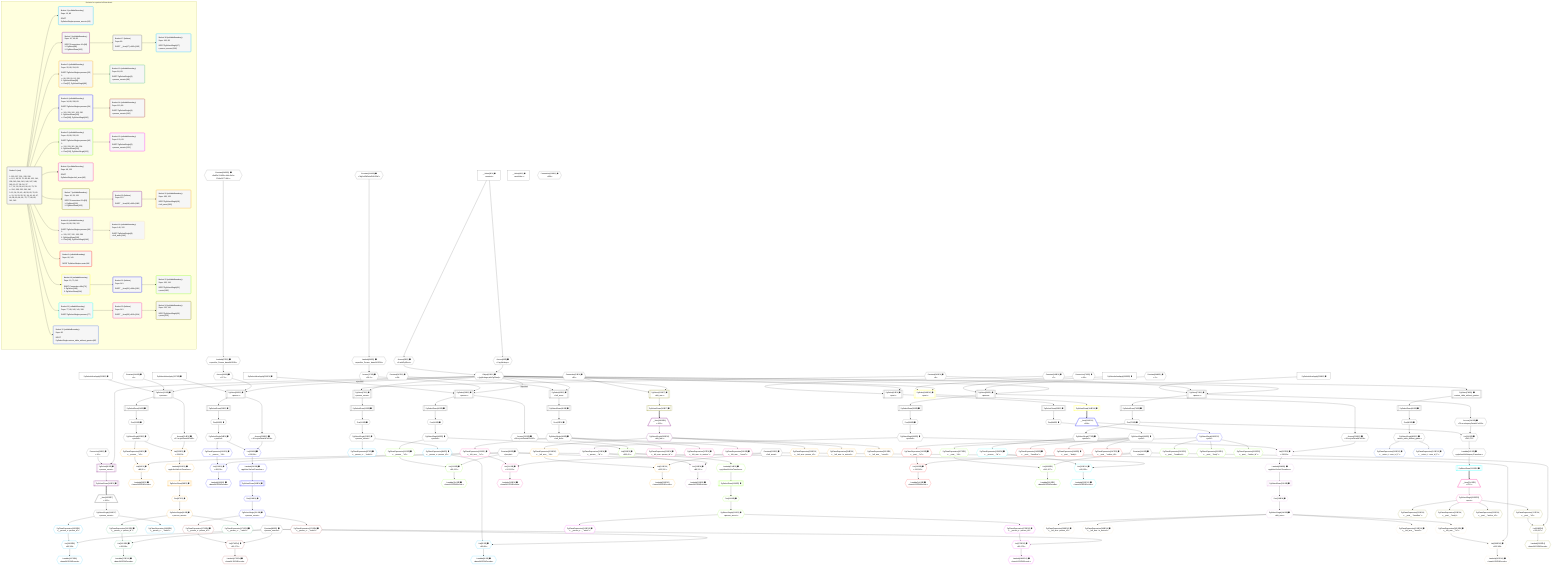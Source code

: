 %%{init: {'themeVariables': { 'fontSize': '12px'}}}%%
graph TD
    classDef path fill:#eee,stroke:#000,color:#000
    classDef plan fill:#fff,stroke-width:1px,color:#000
    classDef itemplan fill:#fff,stroke-width:2px,color:#000
    classDef unbatchedplan fill:#dff,stroke-width:1px,color:#000
    classDef sideeffectplan fill:#fcc,stroke-width:2px,color:#000
    classDef bucket fill:#f6f6f6,color:#000,stroke-width:2px,text-align:left

    subgraph "Buckets for queries/v4/rbac.basic"
    Bucket0("Bucket 0 (root)<br /><br />1: 223, 227, 231, 235, 239<br />ᐳ: 8, 9, 18, 53, 70, 83, 89, 122, 141, 158, 243, 244, 245, 246, 247, 248, 249, 10, 27, 28, 36, 37<br />2: 7, 21, 30, 39, 45, 56, 62, 73, 78<br />ᐳ: 224, 228, 232, 236, 240<br />3: 12, 24, 33, 42, 48, 59, 65, 76, 81<br />ᐳ: 11, 13, 23, 25, 32, 34, 41, 43, 47, 49, 58, 60, 64, 66, 75, 77, 80, 82, 241, 242"):::bucket
    Bucket1("Bucket 1 (nullableBoundary)<br />Deps: 13, 83<br /><br />ROOT PgSelectSingleᐸperson_secretᐳ[13]"):::bucket
    Bucket2("Bucket 2 (nullableBoundary)<br />Deps: 10, 18, 83<br /><br />ROOT Connectionᐸ16ᐳ[18]<br />1: PgSelect[88]<br />2: PgSelectRows[162]"):::bucket
    Bucket3("Bucket 3 (nullableBoundary)<br />Deps: 25, 89, 224, 83<br /><br />ROOT PgSelectSingleᐸpersonᐳ[25]<br />1: <br />ᐳ: 90, 225, 91, 92, 226<br />2: PgSelectRows[98]<br />ᐳ: First[97], PgSelectSingle[99]"):::bucket
    Bucket4("Bucket 4 (nullableBoundary)<br />Deps: 34, 89, 228, 83<br /><br />ROOT PgSelectSingleᐸpersonᐳ[34]<br />1: <br />ᐳ: 101, 229, 102, 103, 230<br />2: PgSelectRows[109]<br />ᐳ: First[108], PgSelectSingle[110]"):::bucket
    Bucket5("Bucket 5 (nullableBoundary)<br />Deps: 43, 89, 232, 83<br /><br />ROOT PgSelectSingleᐸpersonᐳ[43]<br />1: <br />ᐳ: 112, 233, 113, 114, 234<br />2: PgSelectRows[120]<br />ᐳ: First[119], PgSelectSingle[121]"):::bucket
    Bucket6("Bucket 6 (nullableBoundary)<br />Deps: 49, 122<br /><br />ROOT PgSelectSingleᐸleft_armᐳ[49]"):::bucket
    Bucket7("Bucket 7 (nullableBoundary)<br />Deps: 10, 53, 122<br /><br />ROOT Connectionᐸ51ᐳ[53]<br />1: PgSelect[129]<br />2: PgSelectRows[163]"):::bucket
    Bucket8("Bucket 8 (nullableBoundary)<br />Deps: 60, 89, 236, 122<br /><br />ROOT PgSelectSingleᐸpersonᐳ[60]<br />1: <br />ᐳ: 131, 237, 132, 133, 238<br />2: PgSelectRows[139]<br />ᐳ: First[138], PgSelectSingle[140]"):::bucket
    Bucket9("Bucket 9 (nullableBoundary)<br />Deps: 66, 141<br /><br />ROOT PgSelectSingleᐸpostᐳ[66]"):::bucket
    Bucket10("Bucket 10 (nullableBoundary)<br />Deps: 10, 70, 141<br /><br />ROOT Connectionᐸ68ᐳ[70]<br />1: PgSelect[148]<br />2: PgSelectRows[164]"):::bucket
    Bucket11("Bucket 11 (nullableBoundary)<br />Deps: 77, 89, 242, 141, 158<br /><br />ROOT PgSelectSingleᐸpersonᐳ[77]"):::bucket
    Bucket12("Bucket 12 (nullableBoundary)<br />Deps: 82<br /><br />ROOT PgSelectSingleᐸreturn_table_without_grantsᐳ[82]"):::bucket
    Bucket13("Bucket 13 (nullableBoundary)<br />Deps: 99, 83<br /><br />ROOT PgSelectSingle{3}ᐸperson_secretᐳ[99]"):::bucket
    Bucket14("Bucket 14 (nullableBoundary)<br />Deps: 110, 83<br /><br />ROOT PgSelectSingle{4}ᐸperson_secretᐳ[110]"):::bucket
    Bucket15("Bucket 15 (nullableBoundary)<br />Deps: 121, 83<br /><br />ROOT PgSelectSingle{5}ᐸperson_secretᐳ[121]"):::bucket
    Bucket16("Bucket 16 (nullableBoundary)<br />Deps: 140, 122<br /><br />ROOT PgSelectSingle{8}ᐸleft_armᐳ[140]"):::bucket
    Bucket17("Bucket 17 (listItem)<br />Deps: 83<br /><br />ROOT __Item{17}ᐸ162ᐳ[165]"):::bucket
    Bucket18("Bucket 18 (nullableBoundary)<br />Deps: 166, 83<br /><br />ROOT PgSelectSingle{17}ᐸperson_secretᐳ[166]"):::bucket
    Bucket19("Bucket 19 (listItem)<br />Deps: 122<br /><br />ROOT __Item{19}ᐸ163ᐳ[182]"):::bucket
    Bucket20("Bucket 20 (nullableBoundary)<br />Deps: 183, 122<br /><br />ROOT PgSelectSingle{19}ᐸleft_armᐳ[183]"):::bucket
    Bucket21("Bucket 21 (listItem)<br />Deps: 141<br /><br />ROOT __Item{21}ᐸ164ᐳ[191]"):::bucket
    Bucket22("Bucket 22 (nullableBoundary)<br />Deps: 192, 141<br /><br />ROOT PgSelectSingle{21}ᐸpostᐳ[192]"):::bucket
    Bucket23("Bucket 23 (listItem)<br />Deps: 141<br /><br />ROOT __Item{23}ᐸ213ᐳ[214]"):::bucket
    Bucket24("Bucket 24 (nullableBoundary)<br />Deps: 215, 141<br /><br />ROOT PgSelectSingle{23}ᐸpostᐳ[215]"):::bucket
    end
    Bucket0 --> Bucket1 & Bucket2 & Bucket3 & Bucket4 & Bucket5 & Bucket6 & Bucket7 & Bucket8 & Bucket9 & Bucket10 & Bucket11 & Bucket12
    Bucket2 --> Bucket17
    Bucket3 --> Bucket13
    Bucket4 --> Bucket14
    Bucket5 --> Bucket15
    Bucket7 --> Bucket19
    Bucket8 --> Bucket16
    Bucket10 --> Bucket21
    Bucket11 --> Bucket23
    Bucket17 --> Bucket18
    Bucket19 --> Bucket20
    Bucket21 --> Bucket22
    Bucket23 --> Bucket24

    %% plan dependencies
    PgSelect21[["PgSelect[21∈0] ➊<br />ᐸpersonᐳ"]]:::plan
    Object10{{"Object[10∈0] ➊<br />ᐸ{pgSettings,withPgClient}ᐳ"}}:::plan
    Constant244{{"Constant[244∈0] ➊<br />ᐸ1ᐳ"}}:::plan
    PgSelectInlineApply223["PgSelectInlineApply[223∈0] ➊"]:::plan
    Object10 & Constant244 & PgSelectInlineApply223 --> PgSelect21
    PgSelect30[["PgSelect[30∈0] ➊<br />ᐸpersonᐳ"]]:::plan
    Access28{{"Access[28∈0] ➊<br />ᐸ27.1ᐳ"}}:::plan
    PgSelectInlineApply227["PgSelectInlineApply[227∈0] ➊"]:::plan
    Object10 -->|rejectNull| PgSelect30
    Access28 & PgSelectInlineApply227 --> PgSelect30
    PgSelect39[["PgSelect[39∈0] ➊<br />ᐸpersonᐳ"]]:::plan
    Access37{{"Access[37∈0] ➊<br />ᐸ36.1ᐳ"}}:::plan
    PgSelectInlineApply231["PgSelectInlineApply[231∈0] ➊"]:::plan
    Object10 -->|rejectNull| PgSelect39
    Access37 & PgSelectInlineApply231 --> PgSelect39
    PgSelect56[["PgSelect[56∈0] ➊<br />ᐸpersonᐳ"]]:::plan
    Constant248{{"Constant[248∈0] ➊<br />ᐸ2ᐳ"}}:::plan
    PgSelectInlineApply235["PgSelectInlineApply[235∈0] ➊"]:::plan
    Object10 & Constant248 & PgSelectInlineApply235 --> PgSelect56
    PgSelect73[["PgSelect[73∈0] ➊<br />ᐸpersonᐳ"]]:::plan
    Constant243{{"Constant[243∈0] ➊<br />ᐸ3ᐳ"}}:::plan
    PgSelectInlineApply239["PgSelectInlineApply[239∈0] ➊"]:::plan
    Object10 & Constant243 & PgSelectInlineApply239 --> PgSelect73
    PgSelect7[["PgSelect[7∈0] ➊<br />ᐸperson_secretᐳ"]]:::plan
    Object10 & Constant243 --> PgSelect7
    Access8{{"Access[8∈0] ➊<br />ᐸ2.pgSettingsᐳ"}}:::plan
    Access9{{"Access[9∈0] ➊<br />ᐸ2.withPgClientᐳ"}}:::plan
    Access8 & Access9 --> Object10
    PgSelect45[["PgSelect[45∈0] ➊<br />ᐸleft_armᐳ"]]:::plan
    Constant247{{"Constant[247∈0] ➊<br />ᐸ42ᐳ"}}:::plan
    Object10 & Constant247 --> PgSelect45
    PgSelect62[["PgSelect[62∈0] ➊<br />ᐸpostᐳ"]]:::plan
    Constant249{{"Constant[249∈0] ➊<br />ᐸ7ᐳ"}}:::plan
    Object10 & Constant249 --> PgSelect62
    List241{{"List[241∈0] ➊<br />ᐸ240,75ᐳ"}}:::plan
    Access240{{"Access[240∈0] ➊<br />ᐸ73.m.subqueryDetailsFor193ᐳ"}}:::plan
    First75{{"First[75∈0] ➊"}}:::plan
    Access240 & First75 --> List241
    __Value2["__Value[2∈0] ➊<br />ᐸcontextᐳ"]:::plan
    __Value2 --> Access8
    __Value2 --> Access9
    First11{{"First[11∈0] ➊"}}:::plan
    PgSelectRows12[["PgSelectRows[12∈0] ➊"]]:::plan
    PgSelectRows12 --> First11
    PgSelect7 --> PgSelectRows12
    PgSelectSingle13{{"PgSelectSingle[13∈0] ➊<br />ᐸperson_secretᐳ"}}:::plan
    First11 --> PgSelectSingle13
    First23{{"First[23∈0] ➊"}}:::plan
    PgSelectRows24[["PgSelectRows[24∈0] ➊"]]:::plan
    PgSelectRows24 --> First23
    PgSelect21 --> PgSelectRows24
    PgSelectSingle25{{"PgSelectSingle[25∈0] ➊<br />ᐸpersonᐳ"}}:::plan
    First23 --> PgSelectSingle25
    Lambda27{{"Lambda[27∈0] ➊<br />ᐸspecifier_Person_base64JSONᐳ"}}:::plan
    Constant245{{"Constant[245∈0] ➊<br />ᐸ'fa4f3e13-456c-4a9e-8c1e-37a6e3177d0b'ᐳ"}}:::plan
    Constant245 --> Lambda27
    Lambda27 --> Access28
    First32{{"First[32∈0] ➊"}}:::plan
    PgSelectRows33[["PgSelectRows[33∈0] ➊"]]:::plan
    PgSelectRows33 --> First32
    PgSelect30 --> PgSelectRows33
    PgSelectSingle34{{"PgSelectSingle[34∈0] ➊<br />ᐸpersonᐳ"}}:::plan
    First32 --> PgSelectSingle34
    Lambda36{{"Lambda[36∈0] ➊<br />ᐸspecifier_Person_base64JSONᐳ"}}:::plan
    Constant246{{"Constant[246∈0] ➊<br />ᐸ'WyJwZW9wbGUiLDBd'ᐳ"}}:::plan
    Constant246 --> Lambda36
    Lambda36 --> Access37
    First41{{"First[41∈0] ➊"}}:::plan
    PgSelectRows42[["PgSelectRows[42∈0] ➊"]]:::plan
    PgSelectRows42 --> First41
    PgSelect39 --> PgSelectRows42
    PgSelectSingle43{{"PgSelectSingle[43∈0] ➊<br />ᐸpersonᐳ"}}:::plan
    First41 --> PgSelectSingle43
    First47{{"First[47∈0] ➊"}}:::plan
    PgSelectRows48[["PgSelectRows[48∈0] ➊"]]:::plan
    PgSelectRows48 --> First47
    PgSelect45 --> PgSelectRows48
    PgSelectSingle49{{"PgSelectSingle[49∈0] ➊<br />ᐸleft_armᐳ"}}:::plan
    First47 --> PgSelectSingle49
    First58{{"First[58∈0] ➊"}}:::plan
    PgSelectRows59[["PgSelectRows[59∈0] ➊"]]:::plan
    PgSelectRows59 --> First58
    PgSelect56 --> PgSelectRows59
    PgSelectSingle60{{"PgSelectSingle[60∈0] ➊<br />ᐸpersonᐳ"}}:::plan
    First58 --> PgSelectSingle60
    First64{{"First[64∈0] ➊"}}:::plan
    PgSelectRows65[["PgSelectRows[65∈0] ➊"]]:::plan
    PgSelectRows65 --> First64
    PgSelect62 --> PgSelectRows65
    PgSelectSingle66{{"PgSelectSingle[66∈0] ➊<br />ᐸpostᐳ"}}:::plan
    First64 --> PgSelectSingle66
    PgSelectRows76[["PgSelectRows[76∈0] ➊"]]:::plan
    PgSelectRows76 --> First75
    PgSelect73 --> PgSelectRows76
    PgSelectSingle77{{"PgSelectSingle[77∈0] ➊<br />ᐸpersonᐳ"}}:::plan
    First75 --> PgSelectSingle77
    PgSelect78[["PgSelect[78∈0] ➊<br />ᐸreturn_table_without_grantsᐳ"]]:::plan
    Object10 --> PgSelect78
    First80{{"First[80∈0] ➊"}}:::plan
    PgSelectRows81[["PgSelectRows[81∈0] ➊"]]:::plan
    PgSelectRows81 --> First80
    PgSelect78 --> PgSelectRows81
    PgSelectSingle82{{"PgSelectSingle[82∈0] ➊<br />ᐸreturn_table_without_grantsᐳ"}}:::plan
    First80 --> PgSelectSingle82
    Access224{{"Access[224∈0] ➊<br />ᐸ21.m.joinDetailsFor93ᐳ"}}:::plan
    PgSelect21 --> Access224
    Access228{{"Access[228∈0] ➊<br />ᐸ30.m.joinDetailsFor104ᐳ"}}:::plan
    PgSelect30 --> Access228
    Access232{{"Access[232∈0] ➊<br />ᐸ39.m.joinDetailsFor115ᐳ"}}:::plan
    PgSelect39 --> Access232
    Access236{{"Access[236∈0] ➊<br />ᐸ56.m.joinDetailsFor134ᐳ"}}:::plan
    PgSelect56 --> Access236
    PgSelect73 --> Access240
    Lambda242{{"Lambda[242∈0] ➊<br />ᐸpgInlineViaSubqueryTransformᐳ"}}:::plan
    List241 --> Lambda242
    __Value4["__Value[4∈0] ➊<br />ᐸrootValueᐳ"]:::plan
    Connection18{{"Connection[18∈0] ➊<br />ᐸ16ᐳ"}}:::plan
    Connection53{{"Connection[53∈0] ➊<br />ᐸ51ᐳ"}}:::plan
    Connection70{{"Connection[70∈0] ➊<br />ᐸ68ᐳ"}}:::plan
    Constant83{{"Constant[83∈0] ➊<br />ᐸ'person_secrets'ᐳ"}}:::plan
    Constant89{{"Constant[89∈0] ➊<br />ᐸ'people'ᐳ"}}:::plan
    Constant122{{"Constant[122∈0] ➊<br />ᐸ'left_arms'ᐳ"}}:::plan
    Constant141{{"Constant[141∈0] ➊<br />ᐸ'posts'ᐳ"}}:::plan
    Connection158{{"Connection[158∈0] ➊<br />ᐸ154ᐳ"}}:::plan
    List85{{"List[85∈1] ➊<br />ᐸ83,84ᐳ"}}:::plan
    PgClassExpression84{{"PgClassExpression[84∈1] ➊<br />ᐸ__person_s...person_id”ᐳ"}}:::plan
    Constant83 & PgClassExpression84 --> List85
    PgSelectSingle13 --> PgClassExpression84
    Lambda86{{"Lambda[86∈1] ➊<br />ᐸbase64JSONEncodeᐳ"}}:::plan
    List85 --> Lambda86
    PgClassExpression87{{"PgClassExpression[87∈1] ➊<br />ᐸ__person_s..._.”sekrit”ᐳ"}}:::plan
    PgSelectSingle13 --> PgClassExpression87
    PgSelect88[["PgSelect[88∈2] ➊<br />ᐸperson_secretᐳ"]]:::plan
    Object10 & Connection18 --> PgSelect88
    PgSelectRows162[["PgSelectRows[162∈2] ➊"]]:::plan
    PgSelect88 --> PgSelectRows162
    __Item165[/"__Item[165∈17]<br />ᐸ162ᐳ"\]:::itemplan
    PgSelectRows162 ==> __Item165
    PgSelectSingle166{{"PgSelectSingle[166∈17]<br />ᐸperson_secretᐳ"}}:::plan
    __Item165 --> PgSelectSingle166
    List196{{"List[196∈18]<br />ᐸ83,195ᐳ"}}:::plan
    PgClassExpression195{{"PgClassExpression[195∈18]<br />ᐸ__person_s...person_id”ᐳ"}}:::plan
    Constant83 & PgClassExpression195 --> List196
    PgSelectSingle166 --> PgClassExpression195
    Lambda197{{"Lambda[197∈18]<br />ᐸbase64JSONEncodeᐳ"}}:::plan
    List196 --> Lambda197
    PgClassExpression198{{"PgClassExpression[198∈18]<br />ᐸ__person_s..._.”sekrit”ᐳ"}}:::plan
    PgSelectSingle166 --> PgClassExpression198
    List91{{"List[91∈3] ➊<br />ᐸ89,90ᐳ"}}:::plan
    PgClassExpression90{{"PgClassExpression[90∈3] ➊<br />ᐸ__person__.”id”ᐳ"}}:::plan
    Constant89 & PgClassExpression90 --> List91
    List225{{"List[225∈3] ➊<br />ᐸ224,25ᐳ"}}:::plan
    Access224 & PgSelectSingle25 --> List225
    PgSelectSingle25 --> PgClassExpression90
    Lambda92{{"Lambda[92∈3] ➊<br />ᐸbase64JSONEncodeᐳ"}}:::plan
    List91 --> Lambda92
    First97{{"First[97∈3] ➊"}}:::plan
    PgSelectRows98[["PgSelectRows[98∈3] ➊"]]:::plan
    PgSelectRows98 --> First97
    Lambda226{{"Lambda[226∈3] ➊<br />ᐸpgInlineViaJoinTransformᐳ"}}:::plan
    Lambda226 --> PgSelectRows98
    PgSelectSingle99{{"PgSelectSingle[99∈3] ➊<br />ᐸperson_secretᐳ"}}:::plan
    First97 --> PgSelectSingle99
    List225 --> Lambda226
    List169{{"List[169∈13] ➊<br />ᐸ83,168ᐳ"}}:::plan
    PgClassExpression168{{"PgClassExpression[168∈13] ➊<br />ᐸ__person_s...person_id”ᐳ"}}:::plan
    Constant83 & PgClassExpression168 --> List169
    PgSelectSingle99 --> PgClassExpression168
    Lambda170{{"Lambda[170∈13] ➊<br />ᐸbase64JSONEncodeᐳ"}}:::plan
    List169 --> Lambda170
    PgClassExpression171{{"PgClassExpression[171∈13] ➊<br />ᐸ__person_s..._.”sekrit”ᐳ"}}:::plan
    PgSelectSingle99 --> PgClassExpression171
    List102{{"List[102∈4] ➊<br />ᐸ89,101ᐳ"}}:::plan
    PgClassExpression101{{"PgClassExpression[101∈4] ➊<br />ᐸ__person__.”id”ᐳ"}}:::plan
    Constant89 & PgClassExpression101 --> List102
    List229{{"List[229∈4] ➊<br />ᐸ228,34ᐳ"}}:::plan
    Access228 & PgSelectSingle34 --> List229
    PgSelectSingle34 --> PgClassExpression101
    Lambda103{{"Lambda[103∈4] ➊<br />ᐸbase64JSONEncodeᐳ"}}:::plan
    List102 --> Lambda103
    First108{{"First[108∈4] ➊"}}:::plan
    PgSelectRows109[["PgSelectRows[109∈4] ➊"]]:::plan
    PgSelectRows109 --> First108
    Lambda230{{"Lambda[230∈4] ➊<br />ᐸpgInlineViaJoinTransformᐳ"}}:::plan
    Lambda230 --> PgSelectRows109
    PgSelectSingle110{{"PgSelectSingle[110∈4] ➊<br />ᐸperson_secretᐳ"}}:::plan
    First108 --> PgSelectSingle110
    List229 --> Lambda230
    List174{{"List[174∈14] ➊<br />ᐸ83,173ᐳ"}}:::plan
    PgClassExpression173{{"PgClassExpression[173∈14] ➊<br />ᐸ__person_s...person_id”ᐳ"}}:::plan
    Constant83 & PgClassExpression173 --> List174
    PgSelectSingle110 --> PgClassExpression173
    Lambda175{{"Lambda[175∈14] ➊<br />ᐸbase64JSONEncodeᐳ"}}:::plan
    List174 --> Lambda175
    PgClassExpression176{{"PgClassExpression[176∈14] ➊<br />ᐸ__person_s..._.”sekrit”ᐳ"}}:::plan
    PgSelectSingle110 --> PgClassExpression176
    List113{{"List[113∈5] ➊<br />ᐸ89,112ᐳ"}}:::plan
    PgClassExpression112{{"PgClassExpression[112∈5] ➊<br />ᐸ__person__.”id”ᐳ"}}:::plan
    Constant89 & PgClassExpression112 --> List113
    List233{{"List[233∈5] ➊<br />ᐸ232,43ᐳ"}}:::plan
    Access232 & PgSelectSingle43 --> List233
    PgSelectSingle43 --> PgClassExpression112
    Lambda114{{"Lambda[114∈5] ➊<br />ᐸbase64JSONEncodeᐳ"}}:::plan
    List113 --> Lambda114
    First119{{"First[119∈5] ➊"}}:::plan
    PgSelectRows120[["PgSelectRows[120∈5] ➊"]]:::plan
    PgSelectRows120 --> First119
    Lambda234{{"Lambda[234∈5] ➊<br />ᐸpgInlineViaJoinTransformᐳ"}}:::plan
    Lambda234 --> PgSelectRows120
    PgSelectSingle121{{"PgSelectSingle[121∈5] ➊<br />ᐸperson_secretᐳ"}}:::plan
    First119 --> PgSelectSingle121
    List233 --> Lambda234
    List179{{"List[179∈15] ➊<br />ᐸ83,178ᐳ"}}:::plan
    PgClassExpression178{{"PgClassExpression[178∈15] ➊<br />ᐸ__person_s...person_id”ᐳ"}}:::plan
    Constant83 & PgClassExpression178 --> List179
    PgSelectSingle121 --> PgClassExpression178
    Lambda180{{"Lambda[180∈15] ➊<br />ᐸbase64JSONEncodeᐳ"}}:::plan
    List179 --> Lambda180
    PgClassExpression181{{"PgClassExpression[181∈15] ➊<br />ᐸ__person_s..._.”sekrit”ᐳ"}}:::plan
    PgSelectSingle121 --> PgClassExpression181
    List124{{"List[124∈6] ➊<br />ᐸ122,123ᐳ"}}:::plan
    PgClassExpression123{{"PgClassExpression[123∈6] ➊<br />ᐸ__left_arm__.”id”ᐳ"}}:::plan
    Constant122 & PgClassExpression123 --> List124
    PgSelectSingle49 --> PgClassExpression123
    Lambda125{{"Lambda[125∈6] ➊<br />ᐸbase64JSONEncodeᐳ"}}:::plan
    List124 --> Lambda125
    PgClassExpression126{{"PgClassExpression[126∈6] ➊<br />ᐸ__left_arm...person_id”ᐳ"}}:::plan
    PgSelectSingle49 --> PgClassExpression126
    PgClassExpression127{{"PgClassExpression[127∈6] ➊<br />ᐸ__left_arm...in_metres”ᐳ"}}:::plan
    PgSelectSingle49 --> PgClassExpression127
    PgClassExpression128{{"PgClassExpression[128∈6] ➊<br />ᐸ__left_arm__.”mood”ᐳ"}}:::plan
    PgSelectSingle49 --> PgClassExpression128
    PgSelect129[["PgSelect[129∈7] ➊<br />ᐸleft_armᐳ"]]:::plan
    Object10 & Connection53 --> PgSelect129
    PgSelectRows163[["PgSelectRows[163∈7] ➊"]]:::plan
    PgSelect129 --> PgSelectRows163
    __Item182[/"__Item[182∈19]<br />ᐸ163ᐳ"\]:::itemplan
    PgSelectRows163 ==> __Item182
    PgSelectSingle183{{"PgSelectSingle[183∈19]<br />ᐸleft_armᐳ"}}:::plan
    __Item182 --> PgSelectSingle183
    List201{{"List[201∈20]<br />ᐸ122,200ᐳ"}}:::plan
    PgClassExpression200{{"PgClassExpression[200∈20]<br />ᐸ__left_arm__.”id”ᐳ"}}:::plan
    Constant122 & PgClassExpression200 --> List201
    PgSelectSingle183 --> PgClassExpression200
    Lambda202{{"Lambda[202∈20]<br />ᐸbase64JSONEncodeᐳ"}}:::plan
    List201 --> Lambda202
    PgClassExpression203{{"PgClassExpression[203∈20]<br />ᐸ__left_arm...person_id”ᐳ"}}:::plan
    PgSelectSingle183 --> PgClassExpression203
    PgClassExpression204{{"PgClassExpression[204∈20]<br />ᐸ__left_arm...in_metres”ᐳ"}}:::plan
    PgSelectSingle183 --> PgClassExpression204
    PgClassExpression205{{"PgClassExpression[205∈20]<br />ᐸ__left_arm__.”mood”ᐳ"}}:::plan
    PgSelectSingle183 --> PgClassExpression205
    List132{{"List[132∈8] ➊<br />ᐸ89,131ᐳ"}}:::plan
    PgClassExpression131{{"PgClassExpression[131∈8] ➊<br />ᐸ__person__.”id”ᐳ"}}:::plan
    Constant89 & PgClassExpression131 --> List132
    List237{{"List[237∈8] ➊<br />ᐸ236,60ᐳ"}}:::plan
    Access236 & PgSelectSingle60 --> List237
    PgSelectSingle60 --> PgClassExpression131
    Lambda133{{"Lambda[133∈8] ➊<br />ᐸbase64JSONEncodeᐳ"}}:::plan
    List132 --> Lambda133
    First138{{"First[138∈8] ➊"}}:::plan
    PgSelectRows139[["PgSelectRows[139∈8] ➊"]]:::plan
    PgSelectRows139 --> First138
    Lambda238{{"Lambda[238∈8] ➊<br />ᐸpgInlineViaJoinTransformᐳ"}}:::plan
    Lambda238 --> PgSelectRows139
    PgSelectSingle140{{"PgSelectSingle[140∈8] ➊<br />ᐸleft_armᐳ"}}:::plan
    First138 --> PgSelectSingle140
    List237 --> Lambda238
    List186{{"List[186∈16] ➊<br />ᐸ122,185ᐳ"}}:::plan
    PgClassExpression185{{"PgClassExpression[185∈16] ➊<br />ᐸ__left_arm__.”id”ᐳ"}}:::plan
    Constant122 & PgClassExpression185 --> List186
    PgSelectSingle140 --> PgClassExpression185
    Lambda187{{"Lambda[187∈16] ➊<br />ᐸbase64JSONEncodeᐳ"}}:::plan
    List186 --> Lambda187
    PgClassExpression188{{"PgClassExpression[188∈16] ➊<br />ᐸ__left_arm...person_id”ᐳ"}}:::plan
    PgSelectSingle140 --> PgClassExpression188
    PgClassExpression189{{"PgClassExpression[189∈16] ➊<br />ᐸ__left_arm...in_metres”ᐳ"}}:::plan
    PgSelectSingle140 --> PgClassExpression189
    PgClassExpression190{{"PgClassExpression[190∈16] ➊<br />ᐸ__left_arm__.”mood”ᐳ"}}:::plan
    PgSelectSingle140 --> PgClassExpression190
    List143{{"List[143∈9] ➊<br />ᐸ141,142ᐳ"}}:::plan
    PgClassExpression142{{"PgClassExpression[142∈9] ➊<br />ᐸ__post__.”id”ᐳ"}}:::plan
    Constant141 & PgClassExpression142 --> List143
    PgSelectSingle66 --> PgClassExpression142
    Lambda144{{"Lambda[144∈9] ➊<br />ᐸbase64JSONEncodeᐳ"}}:::plan
    List143 --> Lambda144
    PgClassExpression145{{"PgClassExpression[145∈9] ➊<br />ᐸ__post__.”headline”ᐳ"}}:::plan
    PgSelectSingle66 --> PgClassExpression145
    PgClassExpression146{{"PgClassExpression[146∈9] ➊<br />ᐸ__post__.”body”ᐳ"}}:::plan
    PgSelectSingle66 --> PgClassExpression146
    PgClassExpression147{{"PgClassExpression[147∈9] ➊<br />ᐸ__post__.”author_id”ᐳ"}}:::plan
    PgSelectSingle66 --> PgClassExpression147
    PgSelect148[["PgSelect[148∈10] ➊<br />ᐸpostᐳ"]]:::plan
    Object10 & Connection70 --> PgSelect148
    PgSelectRows164[["PgSelectRows[164∈10] ➊"]]:::plan
    PgSelect148 --> PgSelectRows164
    __Item191[/"__Item[191∈21]<br />ᐸ164ᐳ"\]:::itemplan
    PgSelectRows164 ==> __Item191
    PgSelectSingle192{{"PgSelectSingle[192∈21]<br />ᐸpostᐳ"}}:::plan
    __Item191 --> PgSelectSingle192
    List208{{"List[208∈22]<br />ᐸ141,207ᐳ"}}:::plan
    PgClassExpression207{{"PgClassExpression[207∈22]<br />ᐸ__post__.”id”ᐳ"}}:::plan
    Constant141 & PgClassExpression207 --> List208
    PgSelectSingle192 --> PgClassExpression207
    Lambda209{{"Lambda[209∈22]<br />ᐸbase64JSONEncodeᐳ"}}:::plan
    List208 --> Lambda209
    PgClassExpression210{{"PgClassExpression[210∈22]<br />ᐸ__post__.”headline”ᐳ"}}:::plan
    PgSelectSingle192 --> PgClassExpression210
    PgClassExpression211{{"PgClassExpression[211∈22]<br />ᐸ__post__.”body”ᐳ"}}:::plan
    PgSelectSingle192 --> PgClassExpression211
    PgClassExpression212{{"PgClassExpression[212∈22]<br />ᐸ__post__.”author_id”ᐳ"}}:::plan
    PgSelectSingle192 --> PgClassExpression212
    List151{{"List[151∈11] ➊<br />ᐸ89,150ᐳ"}}:::plan
    PgClassExpression150{{"PgClassExpression[150∈11] ➊<br />ᐸ__person__.”id”ᐳ"}}:::plan
    Constant89 & PgClassExpression150 --> List151
    PgSelectSingle77 --> PgClassExpression150
    Lambda152{{"Lambda[152∈11] ➊<br />ᐸbase64JSONEncodeᐳ"}}:::plan
    List151 --> Lambda152
    PgSelectRows213[["PgSelectRows[213∈11] ➊"]]:::plan
    Lambda242 --> PgSelectRows213
    __Item214[/"__Item[214∈23]<br />ᐸ213ᐳ"\]:::itemplan
    PgSelectRows213 ==> __Item214
    PgSelectSingle215{{"PgSelectSingle[215∈23]<br />ᐸpostᐳ"}}:::plan
    __Item214 --> PgSelectSingle215
    List218{{"List[218∈24]<br />ᐸ141,217ᐳ"}}:::plan
    PgClassExpression217{{"PgClassExpression[217∈24]<br />ᐸ__post__.”id”ᐳ"}}:::plan
    Constant141 & PgClassExpression217 --> List218
    PgSelectSingle215 --> PgClassExpression217
    Lambda219{{"Lambda[219∈24]<br />ᐸbase64JSONEncodeᐳ"}}:::plan
    List218 --> Lambda219
    PgClassExpression220{{"PgClassExpression[220∈24]<br />ᐸ__post__.”headline”ᐳ"}}:::plan
    PgSelectSingle215 --> PgClassExpression220
    PgClassExpression221{{"PgClassExpression[221∈24]<br />ᐸ__post__.”body”ᐳ"}}:::plan
    PgSelectSingle215 --> PgClassExpression221
    PgClassExpression222{{"PgClassExpression[222∈24]<br />ᐸ__post__.”author_id”ᐳ"}}:::plan
    PgSelectSingle215 --> PgClassExpression222
    PgClassExpression160{{"PgClassExpression[160∈12] ➊<br />ᐸ__return_t...rson_id_1”ᐳ"}}:::plan
    PgSelectSingle82 --> PgClassExpression160
    PgClassExpression161{{"PgClassExpression[161∈12] ➊<br />ᐸ__return_t...rson_id_2”ᐳ"}}:::plan
    PgSelectSingle82 --> PgClassExpression161

    %% define steps
    classDef bucket0 stroke:#696969
    class Bucket0,__Value2,__Value4,PgSelect7,Access8,Access9,Object10,First11,PgSelectRows12,PgSelectSingle13,Connection18,PgSelect21,First23,PgSelectRows24,PgSelectSingle25,Lambda27,Access28,PgSelect30,First32,PgSelectRows33,PgSelectSingle34,Lambda36,Access37,PgSelect39,First41,PgSelectRows42,PgSelectSingle43,PgSelect45,First47,PgSelectRows48,PgSelectSingle49,Connection53,PgSelect56,First58,PgSelectRows59,PgSelectSingle60,PgSelect62,First64,PgSelectRows65,PgSelectSingle66,Connection70,PgSelect73,First75,PgSelectRows76,PgSelectSingle77,PgSelect78,First80,PgSelectRows81,PgSelectSingle82,Constant83,Constant89,Constant122,Constant141,Connection158,PgSelectInlineApply223,Access224,PgSelectInlineApply227,Access228,PgSelectInlineApply231,Access232,PgSelectInlineApply235,Access236,PgSelectInlineApply239,Access240,List241,Lambda242,Constant243,Constant244,Constant245,Constant246,Constant247,Constant248,Constant249 bucket0
    classDef bucket1 stroke:#00bfff
    class Bucket1,PgClassExpression84,List85,Lambda86,PgClassExpression87 bucket1
    classDef bucket2 stroke:#7f007f
    class Bucket2,PgSelect88,PgSelectRows162 bucket2
    classDef bucket3 stroke:#ffa500
    class Bucket3,PgClassExpression90,List91,Lambda92,First97,PgSelectRows98,PgSelectSingle99,List225,Lambda226 bucket3
    classDef bucket4 stroke:#0000ff
    class Bucket4,PgClassExpression101,List102,Lambda103,First108,PgSelectRows109,PgSelectSingle110,List229,Lambda230 bucket4
    classDef bucket5 stroke:#7fff00
    class Bucket5,PgClassExpression112,List113,Lambda114,First119,PgSelectRows120,PgSelectSingle121,List233,Lambda234 bucket5
    classDef bucket6 stroke:#ff1493
    class Bucket6,PgClassExpression123,List124,Lambda125,PgClassExpression126,PgClassExpression127,PgClassExpression128 bucket6
    classDef bucket7 stroke:#808000
    class Bucket7,PgSelect129,PgSelectRows163 bucket7
    classDef bucket8 stroke:#dda0dd
    class Bucket8,PgClassExpression131,List132,Lambda133,First138,PgSelectRows139,PgSelectSingle140,List237,Lambda238 bucket8
    classDef bucket9 stroke:#ff0000
    class Bucket9,PgClassExpression142,List143,Lambda144,PgClassExpression145,PgClassExpression146,PgClassExpression147 bucket9
    classDef bucket10 stroke:#ffff00
    class Bucket10,PgSelect148,PgSelectRows164 bucket10
    classDef bucket11 stroke:#00ffff
    class Bucket11,PgClassExpression150,List151,Lambda152,PgSelectRows213 bucket11
    classDef bucket12 stroke:#4169e1
    class Bucket12,PgClassExpression160,PgClassExpression161 bucket12
    classDef bucket13 stroke:#3cb371
    class Bucket13,PgClassExpression168,List169,Lambda170,PgClassExpression171 bucket13
    classDef bucket14 stroke:#a52a2a
    class Bucket14,PgClassExpression173,List174,Lambda175,PgClassExpression176 bucket14
    classDef bucket15 stroke:#ff00ff
    class Bucket15,PgClassExpression178,List179,Lambda180,PgClassExpression181 bucket15
    classDef bucket16 stroke:#f5deb3
    class Bucket16,PgClassExpression185,List186,Lambda187,PgClassExpression188,PgClassExpression189,PgClassExpression190 bucket16
    classDef bucket17 stroke:#696969
    class Bucket17,__Item165,PgSelectSingle166 bucket17
    classDef bucket18 stroke:#00bfff
    class Bucket18,PgClassExpression195,List196,Lambda197,PgClassExpression198 bucket18
    classDef bucket19 stroke:#7f007f
    class Bucket19,__Item182,PgSelectSingle183 bucket19
    classDef bucket20 stroke:#ffa500
    class Bucket20,PgClassExpression200,List201,Lambda202,PgClassExpression203,PgClassExpression204,PgClassExpression205 bucket20
    classDef bucket21 stroke:#0000ff
    class Bucket21,__Item191,PgSelectSingle192 bucket21
    classDef bucket22 stroke:#7fff00
    class Bucket22,PgClassExpression207,List208,Lambda209,PgClassExpression210,PgClassExpression211,PgClassExpression212 bucket22
    classDef bucket23 stroke:#ff1493
    class Bucket23,__Item214,PgSelectSingle215 bucket23
    classDef bucket24 stroke:#808000
    class Bucket24,PgClassExpression217,List218,Lambda219,PgClassExpression220,PgClassExpression221,PgClassExpression222 bucket24